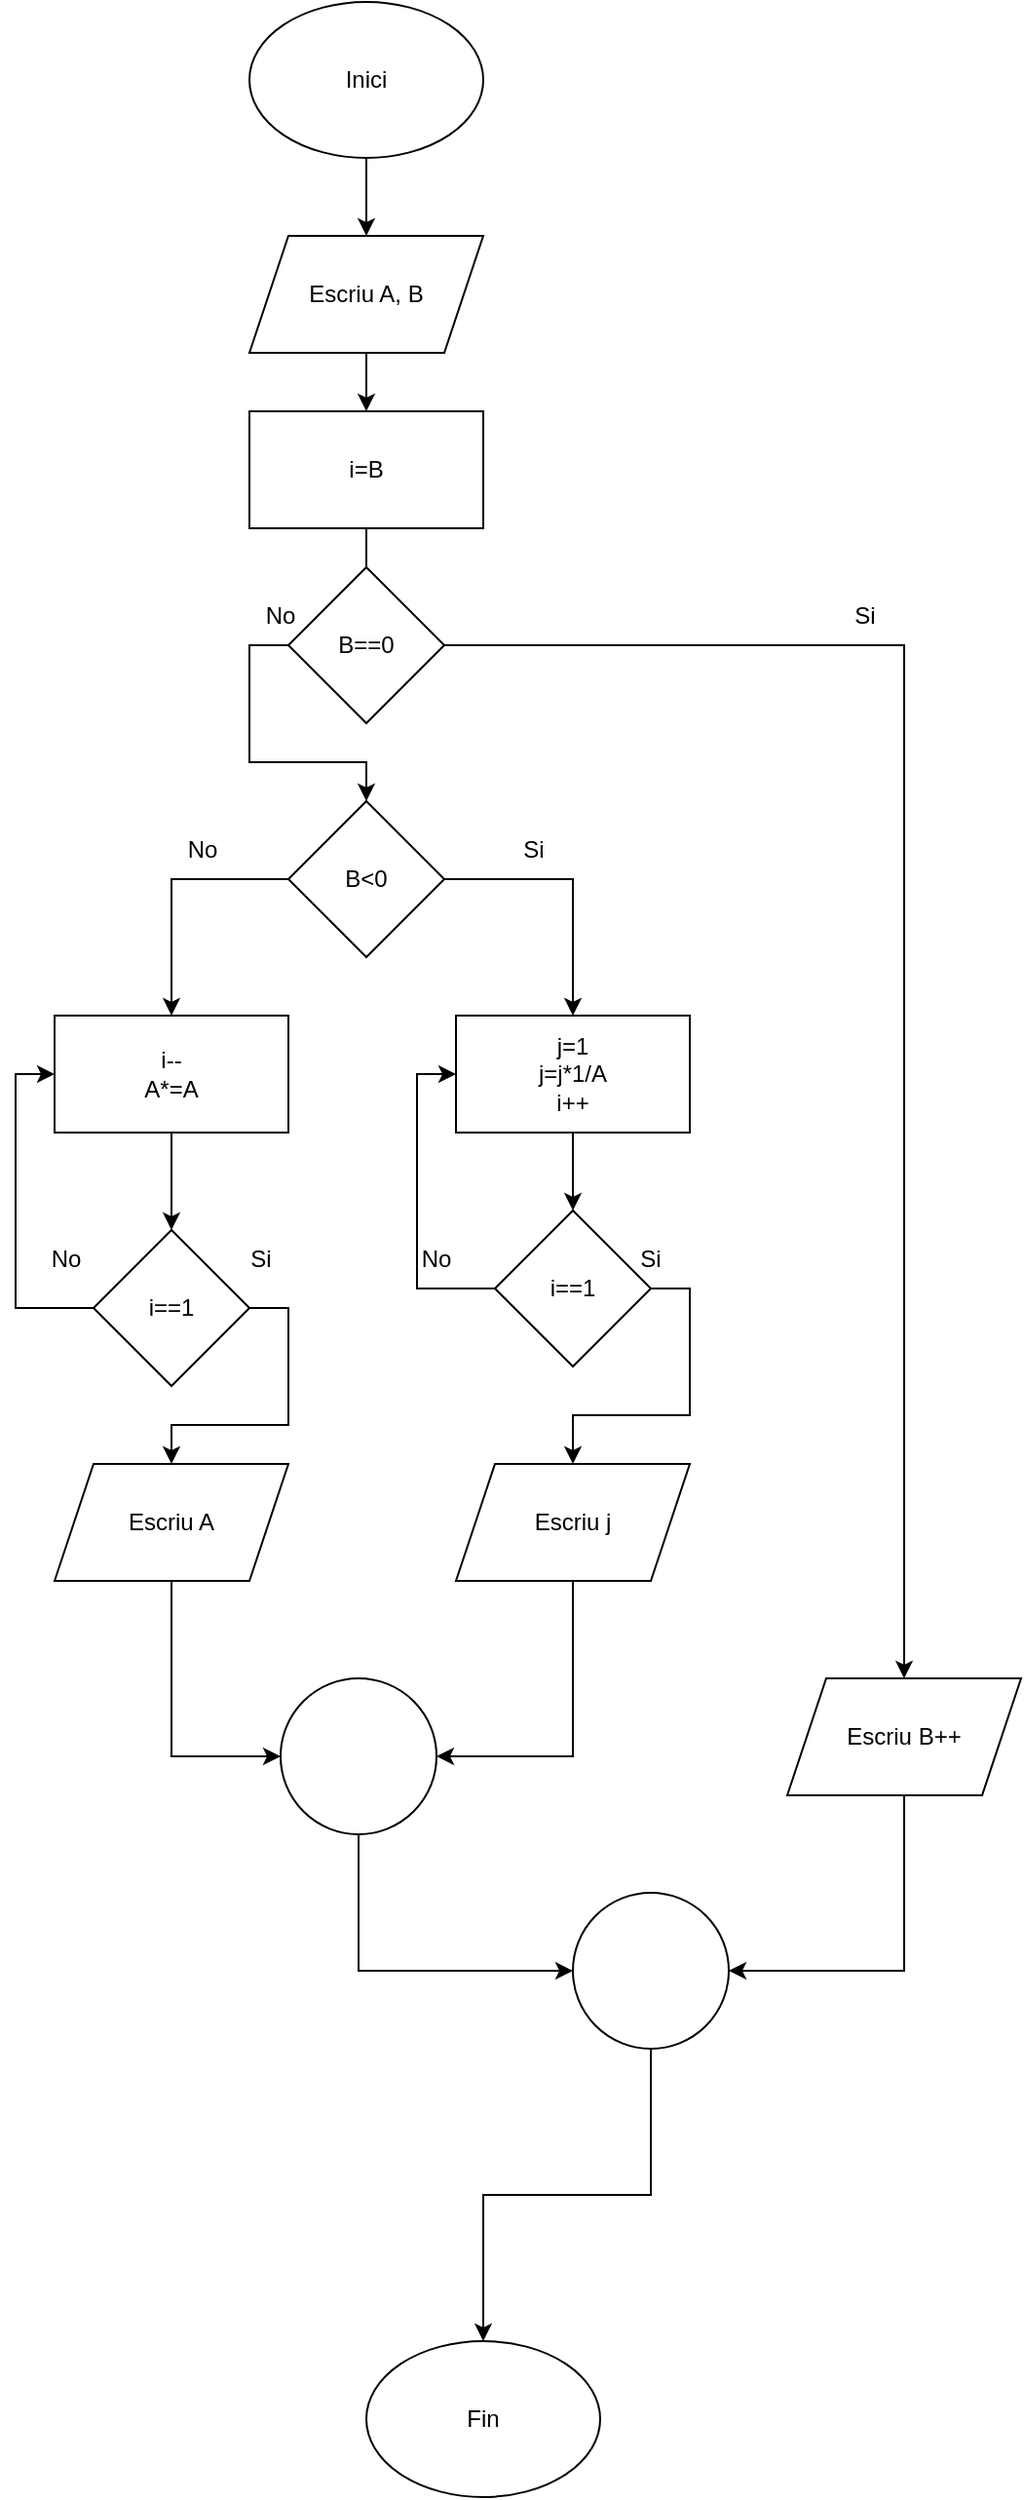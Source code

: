 <mxfile version="20.4.1" type="device"><diagram id="N9dy5LauOSf50nVkev03" name="Page-1"><mxGraphModel dx="1101" dy="587" grid="1" gridSize="10" guides="1" tooltips="1" connect="1" arrows="1" fold="1" page="1" pageScale="1" pageWidth="827" pageHeight="1169" math="0" shadow="0"><root><mxCell id="0"/><mxCell id="1" parent="0"/><mxCell id="ToBlA323DI1bNzMHfynM-26" style="edgeStyle=orthogonalEdgeStyle;rounded=0;orthogonalLoop=1;jettySize=auto;html=1;" parent="1" source="ToBlA323DI1bNzMHfynM-1" target="ToBlA323DI1bNzMHfynM-2" edge="1"><mxGeometry relative="1" as="geometry"/></mxCell><mxCell id="ToBlA323DI1bNzMHfynM-1" value="Inici" style="ellipse;whiteSpace=wrap;html=1;" parent="1" vertex="1"><mxGeometry x="354" width="120" height="80" as="geometry"/></mxCell><mxCell id="ToBlA323DI1bNzMHfynM-27" style="edgeStyle=orthogonalEdgeStyle;rounded=0;orthogonalLoop=1;jettySize=auto;html=1;" parent="1" source="ToBlA323DI1bNzMHfynM-2" target="ToBlA323DI1bNzMHfynM-3" edge="1"><mxGeometry relative="1" as="geometry"/></mxCell><mxCell id="ToBlA323DI1bNzMHfynM-2" value="Escriu A, B" style="shape=parallelogram;perimeter=parallelogramPerimeter;whiteSpace=wrap;html=1;fixedSize=1;" parent="1" vertex="1"><mxGeometry x="354" y="120" width="120" height="60" as="geometry"/></mxCell><mxCell id="ToBlA323DI1bNzMHfynM-36" style="edgeStyle=orthogonalEdgeStyle;rounded=0;orthogonalLoop=1;jettySize=auto;html=1;entryX=0.5;entryY=0.25;entryDx=0;entryDy=0;entryPerimeter=0;" parent="1" source="ToBlA323DI1bNzMHfynM-3" target="ToBlA323DI1bNzMHfynM-33" edge="1"><mxGeometry relative="1" as="geometry"/></mxCell><mxCell id="ToBlA323DI1bNzMHfynM-3" value="i=B" style="rounded=0;whiteSpace=wrap;html=1;" parent="1" vertex="1"><mxGeometry x="354" y="210" width="120" height="60" as="geometry"/></mxCell><mxCell id="JKciylppOkTUPQN0_LLV-1" style="edgeStyle=orthogonalEdgeStyle;rounded=0;orthogonalLoop=1;jettySize=auto;html=1;exitX=0;exitY=0.5;exitDx=0;exitDy=0;" parent="1" source="ToBlA323DI1bNzMHfynM-4" target="ToBlA323DI1bNzMHfynM-7" edge="1"><mxGeometry relative="1" as="geometry"/></mxCell><mxCell id="JKciylppOkTUPQN0_LLV-2" style="edgeStyle=orthogonalEdgeStyle;rounded=0;orthogonalLoop=1;jettySize=auto;html=1;" parent="1" source="ToBlA323DI1bNzMHfynM-4" target="ToBlA323DI1bNzMHfynM-10" edge="1"><mxGeometry relative="1" as="geometry"/></mxCell><mxCell id="ToBlA323DI1bNzMHfynM-4" value="B&amp;lt;0" style="rhombus;whiteSpace=wrap;html=1;" parent="1" vertex="1"><mxGeometry x="374" y="410" width="80" height="80" as="geometry"/></mxCell><mxCell id="ToBlA323DI1bNzMHfynM-14" style="edgeStyle=orthogonalEdgeStyle;rounded=0;orthogonalLoop=1;jettySize=auto;html=1;" parent="1" source="ToBlA323DI1bNzMHfynM-7" target="ToBlA323DI1bNzMHfynM-8" edge="1"><mxGeometry relative="1" as="geometry"/></mxCell><mxCell id="ToBlA323DI1bNzMHfynM-7" value="i--&lt;br&gt;A*=A" style="rounded=0;whiteSpace=wrap;html=1;" parent="1" vertex="1"><mxGeometry x="254" y="520" width="120" height="60" as="geometry"/></mxCell><mxCell id="ToBlA323DI1bNzMHfynM-16" style="edgeStyle=orthogonalEdgeStyle;rounded=0;orthogonalLoop=1;jettySize=auto;html=1;entryX=0;entryY=0.5;entryDx=0;entryDy=0;exitX=0;exitY=0.5;exitDx=0;exitDy=0;" parent="1" source="ToBlA323DI1bNzMHfynM-8" target="ToBlA323DI1bNzMHfynM-7" edge="1"><mxGeometry relative="1" as="geometry"/></mxCell><mxCell id="ToBlA323DI1bNzMHfynM-18" style="edgeStyle=orthogonalEdgeStyle;rounded=0;orthogonalLoop=1;jettySize=auto;html=1;entryX=0.5;entryY=0;entryDx=0;entryDy=0;exitX=1;exitY=0.5;exitDx=0;exitDy=0;" parent="1" source="ToBlA323DI1bNzMHfynM-8" target="ToBlA323DI1bNzMHfynM-9" edge="1"><mxGeometry relative="1" as="geometry"/></mxCell><mxCell id="ToBlA323DI1bNzMHfynM-8" value="i==1" style="rhombus;whiteSpace=wrap;html=1;" parent="1" vertex="1"><mxGeometry x="274" y="630" width="80" height="80" as="geometry"/></mxCell><mxCell id="ToBlA323DI1bNzMHfynM-22" style="edgeStyle=orthogonalEdgeStyle;rounded=0;orthogonalLoop=1;jettySize=auto;html=1;entryX=0;entryY=0.5;entryDx=0;entryDy=0;" parent="1" source="ToBlA323DI1bNzMHfynM-9" target="ToBlA323DI1bNzMHfynM-21" edge="1"><mxGeometry relative="1" as="geometry"/></mxCell><mxCell id="ToBlA323DI1bNzMHfynM-9" value="Escriu A" style="shape=parallelogram;perimeter=parallelogramPerimeter;whiteSpace=wrap;html=1;fixedSize=1;" parent="1" vertex="1"><mxGeometry x="254" y="750" width="120" height="60" as="geometry"/></mxCell><mxCell id="ToBlA323DI1bNzMHfynM-15" style="edgeStyle=orthogonalEdgeStyle;rounded=0;orthogonalLoop=1;jettySize=auto;html=1;entryX=0.5;entryY=0;entryDx=0;entryDy=0;" parent="1" source="ToBlA323DI1bNzMHfynM-10" target="ToBlA323DI1bNzMHfynM-12" edge="1"><mxGeometry relative="1" as="geometry"/></mxCell><mxCell id="ToBlA323DI1bNzMHfynM-10" value="j=1&lt;br&gt;j=j*1/A&lt;br&gt;i++" style="rounded=0;whiteSpace=wrap;html=1;" parent="1" vertex="1"><mxGeometry x="460" y="520" width="120" height="60" as="geometry"/></mxCell><mxCell id="ToBlA323DI1bNzMHfynM-17" style="edgeStyle=orthogonalEdgeStyle;rounded=0;orthogonalLoop=1;jettySize=auto;html=1;entryX=0;entryY=0.5;entryDx=0;entryDy=0;exitX=0;exitY=0.5;exitDx=0;exitDy=0;" parent="1" source="ToBlA323DI1bNzMHfynM-12" target="ToBlA323DI1bNzMHfynM-10" edge="1"><mxGeometry relative="1" as="geometry"/></mxCell><mxCell id="ToBlA323DI1bNzMHfynM-19" style="edgeStyle=orthogonalEdgeStyle;rounded=0;orthogonalLoop=1;jettySize=auto;html=1;exitX=1;exitY=0.5;exitDx=0;exitDy=0;" parent="1" source="ToBlA323DI1bNzMHfynM-12" target="ToBlA323DI1bNzMHfynM-13" edge="1"><mxGeometry relative="1" as="geometry"/></mxCell><mxCell id="ToBlA323DI1bNzMHfynM-12" value="i==1" style="rhombus;whiteSpace=wrap;html=1;" parent="1" vertex="1"><mxGeometry x="480" y="620" width="80" height="80" as="geometry"/></mxCell><mxCell id="ToBlA323DI1bNzMHfynM-23" style="edgeStyle=orthogonalEdgeStyle;rounded=0;orthogonalLoop=1;jettySize=auto;html=1;entryX=1;entryY=0.5;entryDx=0;entryDy=0;exitX=0.5;exitY=1;exitDx=0;exitDy=0;" parent="1" source="ToBlA323DI1bNzMHfynM-13" target="ToBlA323DI1bNzMHfynM-21" edge="1"><mxGeometry relative="1" as="geometry"/></mxCell><mxCell id="ToBlA323DI1bNzMHfynM-13" value="Escriu j" style="shape=parallelogram;perimeter=parallelogramPerimeter;whiteSpace=wrap;html=1;fixedSize=1;" parent="1" vertex="1"><mxGeometry x="460" y="750" width="120" height="60" as="geometry"/></mxCell><mxCell id="ToBlA323DI1bNzMHfynM-39" style="edgeStyle=orthogonalEdgeStyle;rounded=0;orthogonalLoop=1;jettySize=auto;html=1;entryX=0;entryY=0.5;entryDx=0;entryDy=0;exitX=0.5;exitY=1;exitDx=0;exitDy=0;" parent="1" source="ToBlA323DI1bNzMHfynM-21" target="ToBlA323DI1bNzMHfynM-38" edge="1"><mxGeometry relative="1" as="geometry"/></mxCell><mxCell id="ToBlA323DI1bNzMHfynM-21" value="" style="ellipse;whiteSpace=wrap;html=1;aspect=fixed;" parent="1" vertex="1"><mxGeometry x="370" y="860" width="80" height="80" as="geometry"/></mxCell><mxCell id="ToBlA323DI1bNzMHfynM-24" value="Fin" style="ellipse;whiteSpace=wrap;html=1;" parent="1" vertex="1"><mxGeometry x="414" y="1200" width="120" height="80" as="geometry"/></mxCell><mxCell id="ToBlA323DI1bNzMHfynM-35" style="edgeStyle=orthogonalEdgeStyle;rounded=0;orthogonalLoop=1;jettySize=auto;html=1;" parent="1" source="ToBlA323DI1bNzMHfynM-33" target="ToBlA323DI1bNzMHfynM-34" edge="1"><mxGeometry relative="1" as="geometry"/></mxCell><mxCell id="ToBlA323DI1bNzMHfynM-37" style="edgeStyle=orthogonalEdgeStyle;rounded=0;orthogonalLoop=1;jettySize=auto;html=1;exitX=0;exitY=0.5;exitDx=0;exitDy=0;" parent="1" source="ToBlA323DI1bNzMHfynM-33" target="ToBlA323DI1bNzMHfynM-4" edge="1"><mxGeometry relative="1" as="geometry"/></mxCell><mxCell id="ToBlA323DI1bNzMHfynM-33" value="B==0" style="rhombus;whiteSpace=wrap;html=1;" parent="1" vertex="1"><mxGeometry x="374" y="290" width="80" height="80" as="geometry"/></mxCell><mxCell id="ToBlA323DI1bNzMHfynM-40" style="edgeStyle=orthogonalEdgeStyle;rounded=0;orthogonalLoop=1;jettySize=auto;html=1;entryX=1;entryY=0.5;entryDx=0;entryDy=0;exitX=0.5;exitY=1;exitDx=0;exitDy=0;" parent="1" source="ToBlA323DI1bNzMHfynM-34" target="ToBlA323DI1bNzMHfynM-38" edge="1"><mxGeometry relative="1" as="geometry"/></mxCell><mxCell id="ToBlA323DI1bNzMHfynM-34" value="Escriu B++" style="shape=parallelogram;perimeter=parallelogramPerimeter;whiteSpace=wrap;html=1;fixedSize=1;" parent="1" vertex="1"><mxGeometry x="630" y="860" width="120" height="60" as="geometry"/></mxCell><mxCell id="ToBlA323DI1bNzMHfynM-41" style="edgeStyle=orthogonalEdgeStyle;rounded=0;orthogonalLoop=1;jettySize=auto;html=1;" parent="1" source="ToBlA323DI1bNzMHfynM-38" target="ToBlA323DI1bNzMHfynM-24" edge="1"><mxGeometry relative="1" as="geometry"/></mxCell><mxCell id="ToBlA323DI1bNzMHfynM-38" value="" style="ellipse;whiteSpace=wrap;html=1;aspect=fixed;" parent="1" vertex="1"><mxGeometry x="520" y="970" width="80" height="80" as="geometry"/></mxCell><mxCell id="ayrTyAY8lSR_FcpJ7uk9-3" value="Si" style="text;html=1;strokeColor=none;fillColor=none;align=center;verticalAlign=middle;whiteSpace=wrap;rounded=0;" vertex="1" parent="1"><mxGeometry x="640" y="300" width="60" height="30" as="geometry"/></mxCell><mxCell id="ayrTyAY8lSR_FcpJ7uk9-4" value="No" style="text;html=1;strokeColor=none;fillColor=none;align=center;verticalAlign=middle;whiteSpace=wrap;rounded=0;" vertex="1" parent="1"><mxGeometry x="340" y="300" width="60" height="30" as="geometry"/></mxCell><mxCell id="ayrTyAY8lSR_FcpJ7uk9-5" value="Si" style="text;html=1;strokeColor=none;fillColor=none;align=center;verticalAlign=middle;whiteSpace=wrap;rounded=0;" vertex="1" parent="1"><mxGeometry x="470" y="420" width="60" height="30" as="geometry"/></mxCell><mxCell id="ayrTyAY8lSR_FcpJ7uk9-6" value="No" style="text;html=1;strokeColor=none;fillColor=none;align=center;verticalAlign=middle;whiteSpace=wrap;rounded=0;" vertex="1" parent="1"><mxGeometry x="300" y="420" width="60" height="30" as="geometry"/></mxCell><mxCell id="ayrTyAY8lSR_FcpJ7uk9-7" value="Si" style="text;html=1;strokeColor=none;fillColor=none;align=center;verticalAlign=middle;whiteSpace=wrap;rounded=0;" vertex="1" parent="1"><mxGeometry x="530" y="630" width="60" height="30" as="geometry"/></mxCell><mxCell id="ayrTyAY8lSR_FcpJ7uk9-8" value="No" style="text;html=1;strokeColor=none;fillColor=none;align=center;verticalAlign=middle;whiteSpace=wrap;rounded=0;" vertex="1" parent="1"><mxGeometry x="420" y="630" width="60" height="30" as="geometry"/></mxCell><mxCell id="ayrTyAY8lSR_FcpJ7uk9-9" value="Si" style="text;html=1;strokeColor=none;fillColor=none;align=center;verticalAlign=middle;whiteSpace=wrap;rounded=0;" vertex="1" parent="1"><mxGeometry x="330" y="630" width="60" height="30" as="geometry"/></mxCell><mxCell id="ayrTyAY8lSR_FcpJ7uk9-10" value="No" style="text;html=1;strokeColor=none;fillColor=none;align=center;verticalAlign=middle;whiteSpace=wrap;rounded=0;" vertex="1" parent="1"><mxGeometry x="230" y="630" width="60" height="30" as="geometry"/></mxCell></root></mxGraphModel></diagram></mxfile>